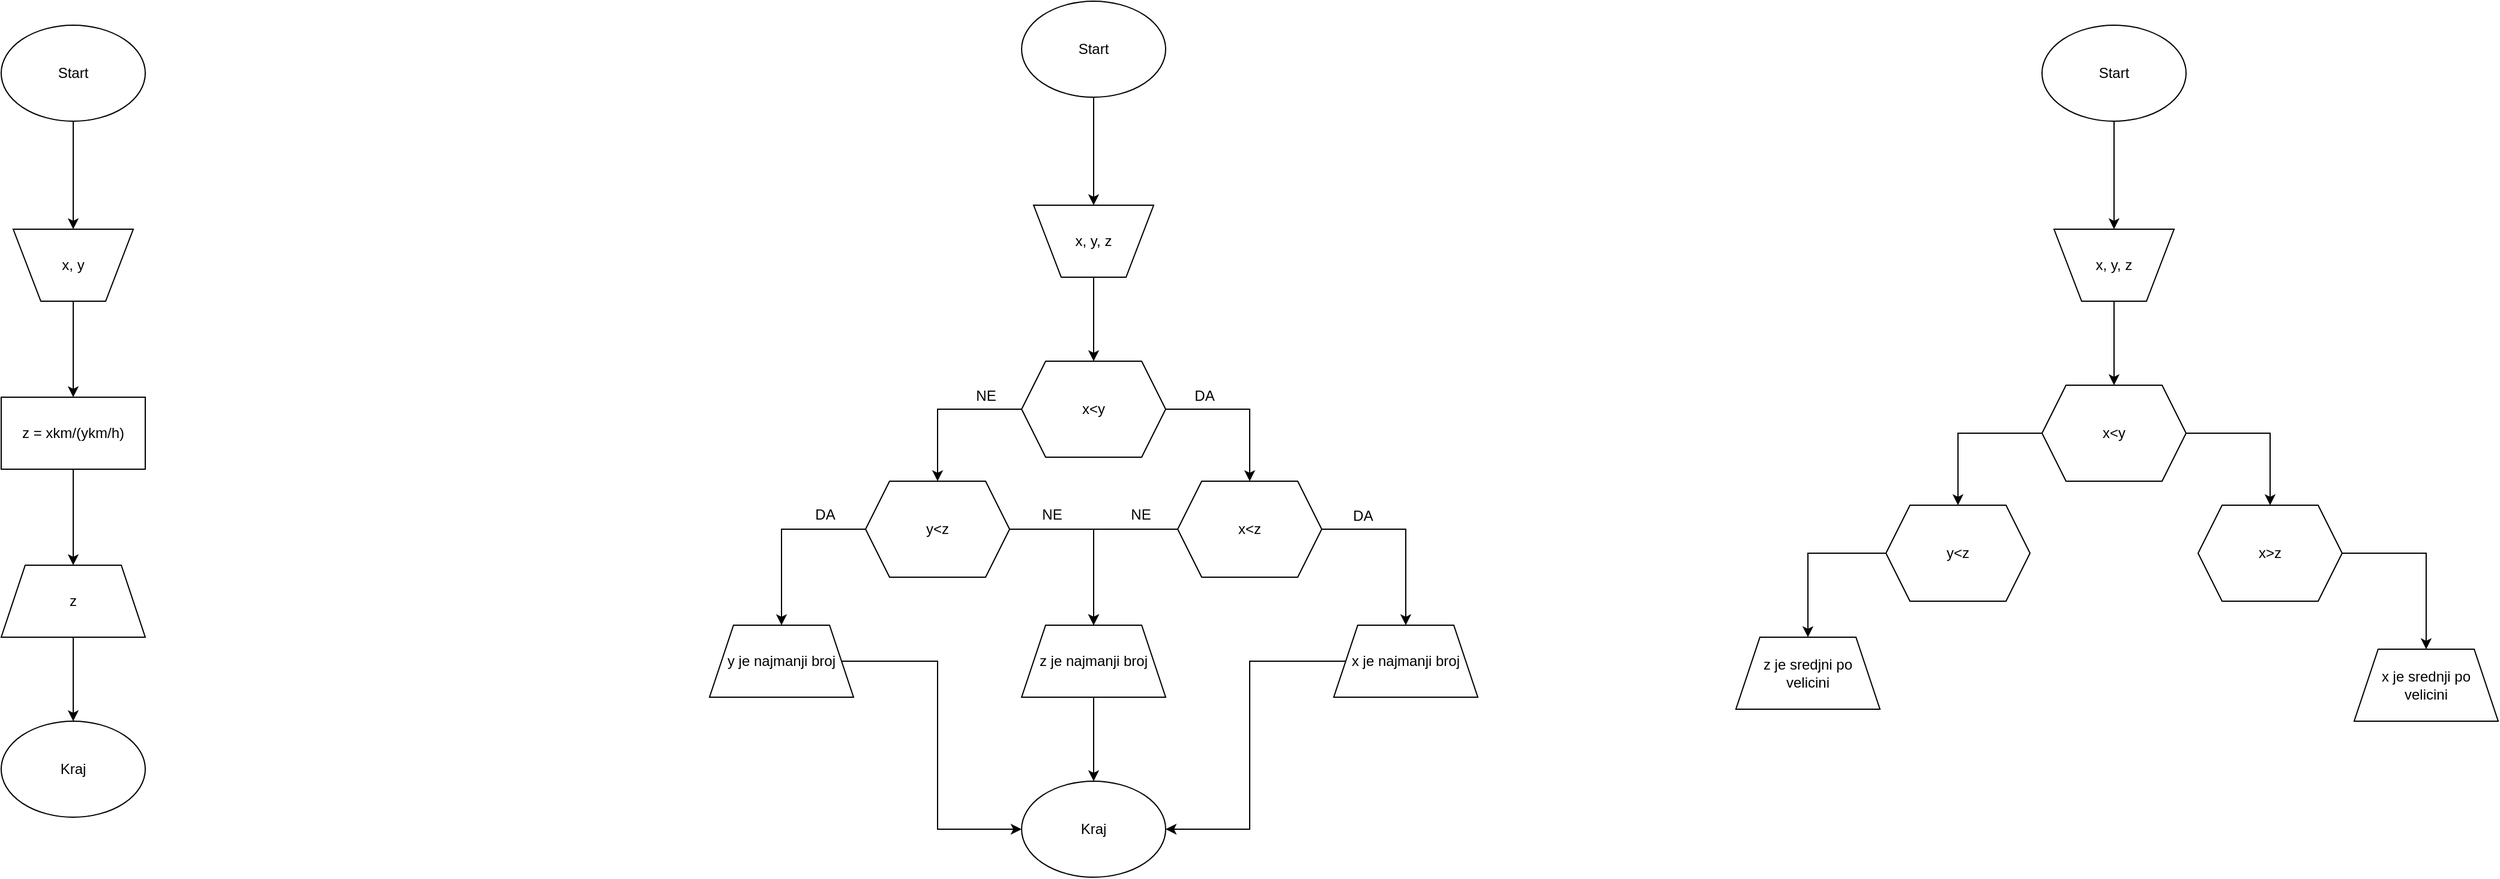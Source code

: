 <mxfile version="13.8.0" type="github">
  <diagram id="WAH5XEQksWZ3XQTxm0wp" name="Page-1">
    <mxGraphModel dx="1038" dy="580" grid="1" gridSize="10" guides="1" tooltips="1" connect="1" arrows="1" fold="1" page="1" pageScale="1" pageWidth="850" pageHeight="1100" math="0" shadow="0">
      <root>
        <mxCell id="0" />
        <mxCell id="1" parent="0" />
        <mxCell id="IsJzRhax2m_8LwNahH-P-30" value="" style="edgeStyle=orthogonalEdgeStyle;rounded=0;orthogonalLoop=1;jettySize=auto;html=1;entryX=0.5;entryY=0;entryDx=0;entryDy=0;" edge="1" parent="1" source="IsJzRhax2m_8LwNahH-P-20" target="IsJzRhax2m_8LwNahH-P-31">
          <mxGeometry relative="1" as="geometry">
            <mxPoint x="455" y="240" as="targetPoint" />
          </mxGeometry>
        </mxCell>
        <mxCell id="IsJzRhax2m_8LwNahH-P-20" value="Start" style="ellipse;whiteSpace=wrap;html=1;rounded=0;fillColor=#FFFFFF;" vertex="1" parent="1">
          <mxGeometry x="365" y="90" width="120" height="80" as="geometry" />
        </mxCell>
        <mxCell id="IsJzRhax2m_8LwNahH-P-38" value="" style="edgeStyle=orthogonalEdgeStyle;rounded=0;orthogonalLoop=1;jettySize=auto;html=1;" edge="1" parent="1" source="IsJzRhax2m_8LwNahH-P-31" target="IsJzRhax2m_8LwNahH-P-37">
          <mxGeometry relative="1" as="geometry" />
        </mxCell>
        <mxCell id="IsJzRhax2m_8LwNahH-P-31" value="x, y" style="verticalLabelPosition=middle;verticalAlign=middle;html=1;shape=trapezoid;perimeter=trapezoidPerimeter;whiteSpace=wrap;size=0.23;arcSize=10;flipV=1;rounded=0;fillColor=#FFFFFF;labelPosition=center;align=center;" vertex="1" parent="1">
          <mxGeometry x="375" y="260" width="100" height="60" as="geometry" />
        </mxCell>
        <mxCell id="IsJzRhax2m_8LwNahH-P-40" value="" style="edgeStyle=orthogonalEdgeStyle;rounded=0;orthogonalLoop=1;jettySize=auto;html=1;" edge="1" parent="1" source="IsJzRhax2m_8LwNahH-P-37" target="IsJzRhax2m_8LwNahH-P-39">
          <mxGeometry relative="1" as="geometry" />
        </mxCell>
        <mxCell id="IsJzRhax2m_8LwNahH-P-37" value="z = xkm/(ykm/h)" style="whiteSpace=wrap;html=1;rounded=0;fillColor=#FFFFFF;arcSize=10;" vertex="1" parent="1">
          <mxGeometry x="365" y="400" width="120" height="60" as="geometry" />
        </mxCell>
        <mxCell id="IsJzRhax2m_8LwNahH-P-42" value="" style="edgeStyle=orthogonalEdgeStyle;rounded=0;orthogonalLoop=1;jettySize=auto;html=1;" edge="1" parent="1" source="IsJzRhax2m_8LwNahH-P-39" target="IsJzRhax2m_8LwNahH-P-41">
          <mxGeometry relative="1" as="geometry" />
        </mxCell>
        <mxCell id="IsJzRhax2m_8LwNahH-P-39" value="z" style="shape=trapezoid;perimeter=trapezoidPerimeter;whiteSpace=wrap;html=1;fixedSize=1;rounded=0;fillColor=#FFFFFF;arcSize=10;" vertex="1" parent="1">
          <mxGeometry x="365" y="540" width="120" height="60" as="geometry" />
        </mxCell>
        <mxCell id="IsJzRhax2m_8LwNahH-P-41" value="Kraj" style="ellipse;whiteSpace=wrap;html=1;rounded=0;fillColor=#FFFFFF;arcSize=10;" vertex="1" parent="1">
          <mxGeometry x="365" y="670" width="120" height="80" as="geometry" />
        </mxCell>
        <mxCell id="IsJzRhax2m_8LwNahH-P-45" value="" style="edgeStyle=orthogonalEdgeStyle;rounded=0;orthogonalLoop=1;jettySize=auto;html=1;entryX=0.5;entryY=0;entryDx=0;entryDy=0;" edge="1" parent="1" source="IsJzRhax2m_8LwNahH-P-43" target="IsJzRhax2m_8LwNahH-P-46">
          <mxGeometry relative="1" as="geometry">
            <mxPoint x="1275" y="240" as="targetPoint" />
          </mxGeometry>
        </mxCell>
        <mxCell id="IsJzRhax2m_8LwNahH-P-43" value="Start" style="ellipse;whiteSpace=wrap;html=1;rounded=0;fillColor=#FFFFFF;" vertex="1" parent="1">
          <mxGeometry x="1215" y="70" width="120" height="80" as="geometry" />
        </mxCell>
        <mxCell id="IsJzRhax2m_8LwNahH-P-48" value="" style="edgeStyle=orthogonalEdgeStyle;rounded=0;orthogonalLoop=1;jettySize=auto;html=1;" edge="1" parent="1" source="IsJzRhax2m_8LwNahH-P-46" target="IsJzRhax2m_8LwNahH-P-47">
          <mxGeometry relative="1" as="geometry" />
        </mxCell>
        <mxCell id="IsJzRhax2m_8LwNahH-P-46" value="x, y, z" style="verticalLabelPosition=middle;verticalAlign=middle;html=1;shape=trapezoid;perimeter=trapezoidPerimeter;whiteSpace=wrap;size=0.23;arcSize=10;flipV=1;rounded=0;fillColor=#FFFFFF;labelPosition=center;align=center;" vertex="1" parent="1">
          <mxGeometry x="1225" y="240" width="100" height="60" as="geometry" />
        </mxCell>
        <mxCell id="IsJzRhax2m_8LwNahH-P-50" value="" style="edgeStyle=orthogonalEdgeStyle;rounded=0;orthogonalLoop=1;jettySize=auto;html=1;" edge="1" parent="1" source="IsJzRhax2m_8LwNahH-P-47" target="IsJzRhax2m_8LwNahH-P-49">
          <mxGeometry relative="1" as="geometry" />
        </mxCell>
        <mxCell id="IsJzRhax2m_8LwNahH-P-52" value="" style="edgeStyle=orthogonalEdgeStyle;rounded=0;orthogonalLoop=1;jettySize=auto;html=1;" edge="1" parent="1" source="IsJzRhax2m_8LwNahH-P-47" target="IsJzRhax2m_8LwNahH-P-51">
          <mxGeometry relative="1" as="geometry" />
        </mxCell>
        <mxCell id="IsJzRhax2m_8LwNahH-P-47" value="x&amp;lt;y" style="shape=hexagon;perimeter=hexagonPerimeter2;whiteSpace=wrap;html=1;fixedSize=1;rounded=0;fillColor=#FFFFFF;arcSize=10;" vertex="1" parent="1">
          <mxGeometry x="1215" y="370" width="120" height="80" as="geometry" />
        </mxCell>
        <mxCell id="IsJzRhax2m_8LwNahH-P-56" value="" style="edgeStyle=orthogonalEdgeStyle;rounded=0;orthogonalLoop=1;jettySize=auto;html=1;" edge="1" parent="1" source="IsJzRhax2m_8LwNahH-P-49" target="IsJzRhax2m_8LwNahH-P-55">
          <mxGeometry relative="1" as="geometry" />
        </mxCell>
        <mxCell id="IsJzRhax2m_8LwNahH-P-65" style="edgeStyle=orthogonalEdgeStyle;rounded=0;orthogonalLoop=1;jettySize=auto;html=1;" edge="1" parent="1" source="IsJzRhax2m_8LwNahH-P-49" target="IsJzRhax2m_8LwNahH-P-61">
          <mxGeometry relative="1" as="geometry" />
        </mxCell>
        <mxCell id="IsJzRhax2m_8LwNahH-P-49" value="x&amp;lt;z" style="shape=hexagon;perimeter=hexagonPerimeter2;whiteSpace=wrap;html=1;fixedSize=1;rounded=0;fillColor=#FFFFFF;arcSize=10;" vertex="1" parent="1">
          <mxGeometry x="1345" y="470" width="120" height="80" as="geometry" />
        </mxCell>
        <mxCell id="IsJzRhax2m_8LwNahH-P-58" value="" style="edgeStyle=orthogonalEdgeStyle;rounded=0;orthogonalLoop=1;jettySize=auto;html=1;" edge="1" parent="1" source="IsJzRhax2m_8LwNahH-P-51" target="IsJzRhax2m_8LwNahH-P-57">
          <mxGeometry relative="1" as="geometry" />
        </mxCell>
        <mxCell id="IsJzRhax2m_8LwNahH-P-62" value="" style="edgeStyle=orthogonalEdgeStyle;rounded=0;orthogonalLoop=1;jettySize=auto;html=1;" edge="1" parent="1" source="IsJzRhax2m_8LwNahH-P-51" target="IsJzRhax2m_8LwNahH-P-61">
          <mxGeometry relative="1" as="geometry" />
        </mxCell>
        <mxCell id="IsJzRhax2m_8LwNahH-P-51" value="y&amp;lt;z" style="shape=hexagon;perimeter=hexagonPerimeter2;whiteSpace=wrap;html=1;fixedSize=1;rounded=0;fillColor=#FFFFFF;arcSize=10;" vertex="1" parent="1">
          <mxGeometry x="1085" y="470" width="120" height="80" as="geometry" />
        </mxCell>
        <mxCell id="IsJzRhax2m_8LwNahH-P-68" style="edgeStyle=orthogonalEdgeStyle;rounded=0;orthogonalLoop=1;jettySize=auto;html=1;entryX=1;entryY=0.5;entryDx=0;entryDy=0;" edge="1" parent="1" source="IsJzRhax2m_8LwNahH-P-55" target="IsJzRhax2m_8LwNahH-P-66">
          <mxGeometry relative="1" as="geometry" />
        </mxCell>
        <mxCell id="IsJzRhax2m_8LwNahH-P-55" value="x je najmanji broj" style="shape=trapezoid;perimeter=trapezoidPerimeter;whiteSpace=wrap;html=1;fixedSize=1;rounded=0;fillColor=#FFFFFF;arcSize=10;" vertex="1" parent="1">
          <mxGeometry x="1475" y="590" width="120" height="60" as="geometry" />
        </mxCell>
        <mxCell id="IsJzRhax2m_8LwNahH-P-69" style="edgeStyle=orthogonalEdgeStyle;rounded=0;orthogonalLoop=1;jettySize=auto;html=1;entryX=0;entryY=0.5;entryDx=0;entryDy=0;" edge="1" parent="1" source="IsJzRhax2m_8LwNahH-P-57" target="IsJzRhax2m_8LwNahH-P-66">
          <mxGeometry relative="1" as="geometry" />
        </mxCell>
        <mxCell id="IsJzRhax2m_8LwNahH-P-57" value="y je najmanji broj" style="shape=trapezoid;perimeter=trapezoidPerimeter;whiteSpace=wrap;html=1;fixedSize=1;rounded=0;fillColor=#FFFFFF;arcSize=10;" vertex="1" parent="1">
          <mxGeometry x="955" y="590" width="120" height="60" as="geometry" />
        </mxCell>
        <mxCell id="IsJzRhax2m_8LwNahH-P-67" value="" style="edgeStyle=orthogonalEdgeStyle;rounded=0;orthogonalLoop=1;jettySize=auto;html=1;" edge="1" parent="1" source="IsJzRhax2m_8LwNahH-P-61" target="IsJzRhax2m_8LwNahH-P-66">
          <mxGeometry relative="1" as="geometry" />
        </mxCell>
        <mxCell id="IsJzRhax2m_8LwNahH-P-61" value="z je najmanji broj" style="shape=trapezoid;perimeter=trapezoidPerimeter;whiteSpace=wrap;html=1;fixedSize=1;rounded=0;fillColor=#FFFFFF;arcSize=10;" vertex="1" parent="1">
          <mxGeometry x="1215" y="590" width="120" height="60" as="geometry" />
        </mxCell>
        <mxCell id="IsJzRhax2m_8LwNahH-P-66" value="Kraj" style="ellipse;whiteSpace=wrap;html=1;rounded=0;fillColor=#FFFFFF;arcSize=10;" vertex="1" parent="1">
          <mxGeometry x="1215" y="720" width="120" height="80" as="geometry" />
        </mxCell>
        <mxCell id="IsJzRhax2m_8LwNahH-P-70" value="" style="edgeStyle=orthogonalEdgeStyle;rounded=0;orthogonalLoop=1;jettySize=auto;html=1;entryX=0.5;entryY=0;entryDx=0;entryDy=0;" edge="1" parent="1" source="IsJzRhax2m_8LwNahH-P-71" target="IsJzRhax2m_8LwNahH-P-73">
          <mxGeometry relative="1" as="geometry">
            <mxPoint x="2125" y="260" as="targetPoint" />
          </mxGeometry>
        </mxCell>
        <mxCell id="IsJzRhax2m_8LwNahH-P-71" value="Start" style="ellipse;whiteSpace=wrap;html=1;rounded=0;fillColor=#FFFFFF;" vertex="1" parent="1">
          <mxGeometry x="2065" y="90" width="120" height="80" as="geometry" />
        </mxCell>
        <mxCell id="IsJzRhax2m_8LwNahH-P-72" value="" style="edgeStyle=orthogonalEdgeStyle;rounded=0;orthogonalLoop=1;jettySize=auto;html=1;" edge="1" parent="1" source="IsJzRhax2m_8LwNahH-P-73" target="IsJzRhax2m_8LwNahH-P-76">
          <mxGeometry relative="1" as="geometry" />
        </mxCell>
        <mxCell id="IsJzRhax2m_8LwNahH-P-73" value="x, y, z" style="verticalLabelPosition=middle;verticalAlign=middle;html=1;shape=trapezoid;perimeter=trapezoidPerimeter;whiteSpace=wrap;size=0.23;arcSize=10;flipV=1;rounded=0;fillColor=#FFFFFF;labelPosition=center;align=center;" vertex="1" parent="1">
          <mxGeometry x="2075" y="260" width="100" height="60" as="geometry" />
        </mxCell>
        <mxCell id="IsJzRhax2m_8LwNahH-P-74" value="" style="edgeStyle=orthogonalEdgeStyle;rounded=0;orthogonalLoop=1;jettySize=auto;html=1;" edge="1" parent="1" source="IsJzRhax2m_8LwNahH-P-76" target="IsJzRhax2m_8LwNahH-P-79">
          <mxGeometry relative="1" as="geometry" />
        </mxCell>
        <mxCell id="IsJzRhax2m_8LwNahH-P-75" value="" style="edgeStyle=orthogonalEdgeStyle;rounded=0;orthogonalLoop=1;jettySize=auto;html=1;" edge="1" parent="1" source="IsJzRhax2m_8LwNahH-P-76" target="IsJzRhax2m_8LwNahH-P-82">
          <mxGeometry relative="1" as="geometry" />
        </mxCell>
        <mxCell id="IsJzRhax2m_8LwNahH-P-76" value="x&amp;lt;y" style="shape=hexagon;perimeter=hexagonPerimeter2;whiteSpace=wrap;html=1;fixedSize=1;rounded=0;fillColor=#FFFFFF;arcSize=10;" vertex="1" parent="1">
          <mxGeometry x="2065" y="390" width="120" height="80" as="geometry" />
        </mxCell>
        <mxCell id="IsJzRhax2m_8LwNahH-P-77" value="" style="edgeStyle=orthogonalEdgeStyle;rounded=0;orthogonalLoop=1;jettySize=auto;html=1;" edge="1" parent="1" source="IsJzRhax2m_8LwNahH-P-79" target="IsJzRhax2m_8LwNahH-P-84">
          <mxGeometry relative="1" as="geometry" />
        </mxCell>
        <mxCell id="IsJzRhax2m_8LwNahH-P-79" value="x&amp;gt;z" style="shape=hexagon;perimeter=hexagonPerimeter2;whiteSpace=wrap;html=1;fixedSize=1;rounded=0;fillColor=#FFFFFF;arcSize=10;" vertex="1" parent="1">
          <mxGeometry x="2195" y="490" width="120" height="80" as="geometry" />
        </mxCell>
        <mxCell id="IsJzRhax2m_8LwNahH-P-91" value="" style="edgeStyle=orthogonalEdgeStyle;rounded=0;orthogonalLoop=1;jettySize=auto;html=1;" edge="1" parent="1" source="IsJzRhax2m_8LwNahH-P-82" target="IsJzRhax2m_8LwNahH-P-90">
          <mxGeometry relative="1" as="geometry" />
        </mxCell>
        <mxCell id="IsJzRhax2m_8LwNahH-P-82" value="y&amp;lt;z" style="shape=hexagon;perimeter=hexagonPerimeter2;whiteSpace=wrap;html=1;fixedSize=1;rounded=0;fillColor=#FFFFFF;arcSize=10;" vertex="1" parent="1">
          <mxGeometry x="1935" y="490" width="120" height="80" as="geometry" />
        </mxCell>
        <mxCell id="IsJzRhax2m_8LwNahH-P-84" value="x je srednji po &lt;br&gt;velicini" style="shape=trapezoid;perimeter=trapezoidPerimeter;whiteSpace=wrap;html=1;fixedSize=1;rounded=0;fillColor=#FFFFFF;arcSize=10;" vertex="1" parent="1">
          <mxGeometry x="2325" y="610" width="120" height="60" as="geometry" />
        </mxCell>
        <mxCell id="IsJzRhax2m_8LwNahH-P-90" value="z je sredjni po&lt;br&gt;velicini" style="shape=trapezoid;perimeter=trapezoidPerimeter;whiteSpace=wrap;html=1;fixedSize=1;rounded=0;fillColor=#FFFFFF;arcSize=10;" vertex="1" parent="1">
          <mxGeometry x="1810" y="600" width="120" height="60" as="geometry" />
        </mxCell>
        <mxCell id="IsJzRhax2m_8LwNahH-P-92" value="DA" style="text;html=1;align=center;verticalAlign=middle;resizable=0;points=[];autosize=1;" vertex="1" parent="1">
          <mxGeometry x="1352" y="389" width="30" height="20" as="geometry" />
        </mxCell>
        <mxCell id="IsJzRhax2m_8LwNahH-P-93" value="NE" style="text;html=1;align=center;verticalAlign=middle;resizable=0;points=[];autosize=1;" vertex="1" parent="1">
          <mxGeometry x="1170" y="389" width="30" height="20" as="geometry" />
        </mxCell>
        <mxCell id="IsJzRhax2m_8LwNahH-P-94" value="DA" style="text;html=1;align=center;verticalAlign=middle;resizable=0;points=[];autosize=1;" vertex="1" parent="1">
          <mxGeometry x="1484" y="489" width="30" height="20" as="geometry" />
        </mxCell>
        <mxCell id="IsJzRhax2m_8LwNahH-P-95" value="NE" style="text;html=1;align=center;verticalAlign=middle;resizable=0;points=[];autosize=1;" vertex="1" parent="1">
          <mxGeometry x="1299" y="488" width="30" height="20" as="geometry" />
        </mxCell>
        <mxCell id="IsJzRhax2m_8LwNahH-P-97" value="DA" style="text;html=1;align=center;verticalAlign=middle;resizable=0;points=[];autosize=1;" vertex="1" parent="1">
          <mxGeometry x="1036" y="488" width="30" height="20" as="geometry" />
        </mxCell>
        <mxCell id="IsJzRhax2m_8LwNahH-P-98" value="NE" style="text;html=1;align=center;verticalAlign=middle;resizable=0;points=[];autosize=1;" vertex="1" parent="1">
          <mxGeometry x="1225" y="488" width="30" height="20" as="geometry" />
        </mxCell>
      </root>
    </mxGraphModel>
  </diagram>
</mxfile>
